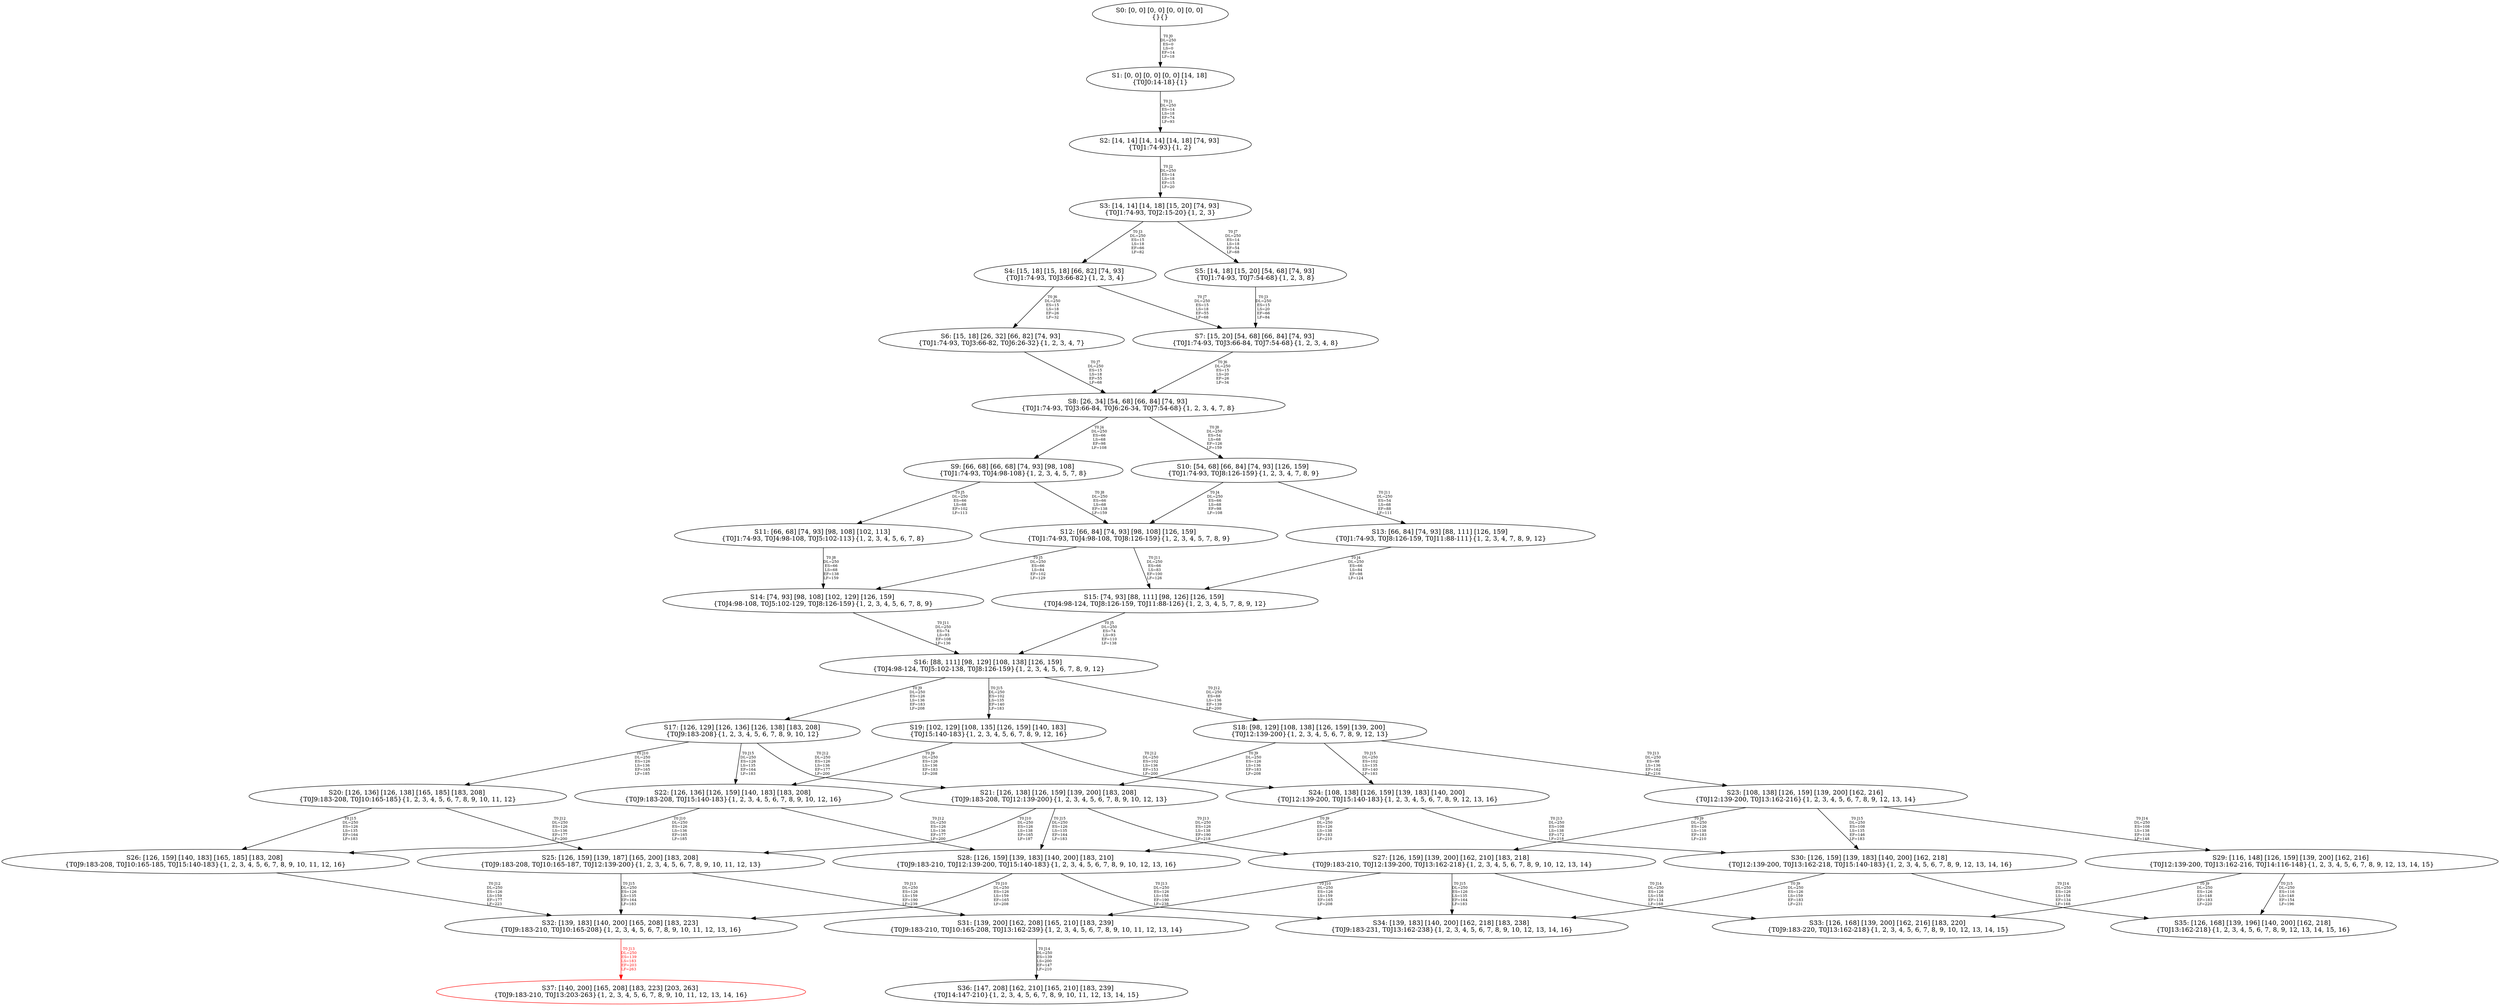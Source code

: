 digraph {
	S0[label="S0: [0, 0] [0, 0] [0, 0] [0, 0] \n{}{}"];
	S1[label="S1: [0, 0] [0, 0] [0, 0] [14, 18] \n{T0J0:14-18}{1}"];
	S2[label="S2: [14, 14] [14, 14] [14, 18] [74, 93] \n{T0J1:74-93}{1, 2}"];
	S3[label="S3: [14, 14] [14, 18] [15, 20] [74, 93] \n{T0J1:74-93, T0J2:15-20}{1, 2, 3}"];
	S4[label="S4: [15, 18] [15, 18] [66, 82] [74, 93] \n{T0J1:74-93, T0J3:66-82}{1, 2, 3, 4}"];
	S5[label="S5: [14, 18] [15, 20] [54, 68] [74, 93] \n{T0J1:74-93, T0J7:54-68}{1, 2, 3, 8}"];
	S6[label="S6: [15, 18] [26, 32] [66, 82] [74, 93] \n{T0J1:74-93, T0J3:66-82, T0J6:26-32}{1, 2, 3, 4, 7}"];
	S7[label="S7: [15, 20] [54, 68] [66, 84] [74, 93] \n{T0J1:74-93, T0J3:66-84, T0J7:54-68}{1, 2, 3, 4, 8}"];
	S8[label="S8: [26, 34] [54, 68] [66, 84] [74, 93] \n{T0J1:74-93, T0J3:66-84, T0J6:26-34, T0J7:54-68}{1, 2, 3, 4, 7, 8}"];
	S9[label="S9: [66, 68] [66, 68] [74, 93] [98, 108] \n{T0J1:74-93, T0J4:98-108}{1, 2, 3, 4, 5, 7, 8}"];
	S10[label="S10: [54, 68] [66, 84] [74, 93] [126, 159] \n{T0J1:74-93, T0J8:126-159}{1, 2, 3, 4, 7, 8, 9}"];
	S11[label="S11: [66, 68] [74, 93] [98, 108] [102, 113] \n{T0J1:74-93, T0J4:98-108, T0J5:102-113}{1, 2, 3, 4, 5, 6, 7, 8}"];
	S12[label="S12: [66, 84] [74, 93] [98, 108] [126, 159] \n{T0J1:74-93, T0J4:98-108, T0J8:126-159}{1, 2, 3, 4, 5, 7, 8, 9}"];
	S13[label="S13: [66, 84] [74, 93] [88, 111] [126, 159] \n{T0J1:74-93, T0J8:126-159, T0J11:88-111}{1, 2, 3, 4, 7, 8, 9, 12}"];
	S14[label="S14: [74, 93] [98, 108] [102, 129] [126, 159] \n{T0J4:98-108, T0J5:102-129, T0J8:126-159}{1, 2, 3, 4, 5, 6, 7, 8, 9}"];
	S15[label="S15: [74, 93] [88, 111] [98, 126] [126, 159] \n{T0J4:98-124, T0J8:126-159, T0J11:88-126}{1, 2, 3, 4, 5, 7, 8, 9, 12}"];
	S16[label="S16: [88, 111] [98, 129] [108, 138] [126, 159] \n{T0J4:98-124, T0J5:102-138, T0J8:126-159}{1, 2, 3, 4, 5, 6, 7, 8, 9, 12}"];
	S17[label="S17: [126, 129] [126, 136] [126, 138] [183, 208] \n{T0J9:183-208}{1, 2, 3, 4, 5, 6, 7, 8, 9, 10, 12}"];
	S18[label="S18: [98, 129] [108, 138] [126, 159] [139, 200] \n{T0J12:139-200}{1, 2, 3, 4, 5, 6, 7, 8, 9, 12, 13}"];
	S19[label="S19: [102, 129] [108, 135] [126, 159] [140, 183] \n{T0J15:140-183}{1, 2, 3, 4, 5, 6, 7, 8, 9, 12, 16}"];
	S20[label="S20: [126, 136] [126, 138] [165, 185] [183, 208] \n{T0J9:183-208, T0J10:165-185}{1, 2, 3, 4, 5, 6, 7, 8, 9, 10, 11, 12}"];
	S21[label="S21: [126, 138] [126, 159] [139, 200] [183, 208] \n{T0J9:183-208, T0J12:139-200}{1, 2, 3, 4, 5, 6, 7, 8, 9, 10, 12, 13}"];
	S22[label="S22: [126, 136] [126, 159] [140, 183] [183, 208] \n{T0J9:183-208, T0J15:140-183}{1, 2, 3, 4, 5, 6, 7, 8, 9, 10, 12, 16}"];
	S23[label="S23: [108, 138] [126, 159] [139, 200] [162, 216] \n{T0J12:139-200, T0J13:162-216}{1, 2, 3, 4, 5, 6, 7, 8, 9, 12, 13, 14}"];
	S24[label="S24: [108, 138] [126, 159] [139, 183] [140, 200] \n{T0J12:139-200, T0J15:140-183}{1, 2, 3, 4, 5, 6, 7, 8, 9, 12, 13, 16}"];
	S25[label="S25: [126, 159] [139, 187] [165, 200] [183, 208] \n{T0J9:183-208, T0J10:165-187, T0J12:139-200}{1, 2, 3, 4, 5, 6, 7, 8, 9, 10, 11, 12, 13}"];
	S26[label="S26: [126, 159] [140, 183] [165, 185] [183, 208] \n{T0J9:183-208, T0J10:165-185, T0J15:140-183}{1, 2, 3, 4, 5, 6, 7, 8, 9, 10, 11, 12, 16}"];
	S27[label="S27: [126, 159] [139, 200] [162, 210] [183, 218] \n{T0J9:183-210, T0J12:139-200, T0J13:162-218}{1, 2, 3, 4, 5, 6, 7, 8, 9, 10, 12, 13, 14}"];
	S28[label="S28: [126, 159] [139, 183] [140, 200] [183, 210] \n{T0J9:183-210, T0J12:139-200, T0J15:140-183}{1, 2, 3, 4, 5, 6, 7, 8, 9, 10, 12, 13, 16}"];
	S29[label="S29: [116, 148] [126, 159] [139, 200] [162, 216] \n{T0J12:139-200, T0J13:162-216, T0J14:116-148}{1, 2, 3, 4, 5, 6, 7, 8, 9, 12, 13, 14, 15}"];
	S30[label="S30: [126, 159] [139, 183] [140, 200] [162, 218] \n{T0J12:139-200, T0J13:162-218, T0J15:140-183}{1, 2, 3, 4, 5, 6, 7, 8, 9, 12, 13, 14, 16}"];
	S31[label="S31: [139, 200] [162, 208] [165, 210] [183, 239] \n{T0J9:183-210, T0J10:165-208, T0J13:162-239}{1, 2, 3, 4, 5, 6, 7, 8, 9, 10, 11, 12, 13, 14}"];
	S32[label="S32: [139, 183] [140, 200] [165, 208] [183, 223] \n{T0J9:183-210, T0J10:165-208}{1, 2, 3, 4, 5, 6, 7, 8, 9, 10, 11, 12, 13, 16}"];
	S33[label="S33: [126, 168] [139, 200] [162, 216] [183, 220] \n{T0J9:183-220, T0J13:162-218}{1, 2, 3, 4, 5, 6, 7, 8, 9, 10, 12, 13, 14, 15}"];
	S34[label="S34: [139, 183] [140, 200] [162, 218] [183, 238] \n{T0J9:183-231, T0J13:162-238}{1, 2, 3, 4, 5, 6, 7, 8, 9, 10, 12, 13, 14, 16}"];
	S35[label="S35: [126, 168] [139, 196] [140, 200] [162, 218] \n{T0J13:162-218}{1, 2, 3, 4, 5, 6, 7, 8, 9, 12, 13, 14, 15, 16}"];
	S36[label="S36: [147, 208] [162, 210] [165, 210] [183, 239] \n{T0J14:147-210}{1, 2, 3, 4, 5, 6, 7, 8, 9, 10, 11, 12, 13, 14, 15}"];
	S37[label="S37: [140, 200] [165, 208] [183, 223] [203, 263] \n{T0J9:183-210, T0J13:203-263}{1, 2, 3, 4, 5, 6, 7, 8, 9, 10, 11, 12, 13, 14, 16}"];
	S0 -> S1[label="T0 J0\nDL=250\nES=0\nLS=0\nEF=14\nLF=18",fontsize=8];
	S1 -> S2[label="T0 J1\nDL=250\nES=14\nLS=18\nEF=74\nLF=93",fontsize=8];
	S2 -> S3[label="T0 J2\nDL=250\nES=14\nLS=18\nEF=15\nLF=20",fontsize=8];
	S3 -> S4[label="T0 J3\nDL=250\nES=15\nLS=18\nEF=66\nLF=82",fontsize=8];
	S3 -> S5[label="T0 J7\nDL=250\nES=14\nLS=18\nEF=54\nLF=68",fontsize=8];
	S4 -> S6[label="T0 J6\nDL=250\nES=15\nLS=18\nEF=26\nLF=32",fontsize=8];
	S4 -> S7[label="T0 J7\nDL=250\nES=15\nLS=18\nEF=55\nLF=68",fontsize=8];
	S5 -> S7[label="T0 J3\nDL=250\nES=15\nLS=20\nEF=66\nLF=84",fontsize=8];
	S6 -> S8[label="T0 J7\nDL=250\nES=15\nLS=18\nEF=55\nLF=68",fontsize=8];
	S7 -> S8[label="T0 J6\nDL=250\nES=15\nLS=20\nEF=26\nLF=34",fontsize=8];
	S8 -> S9[label="T0 J4\nDL=250\nES=66\nLS=68\nEF=98\nLF=108",fontsize=8];
	S8 -> S10[label="T0 J8\nDL=250\nES=54\nLS=68\nEF=126\nLF=159",fontsize=8];
	S9 -> S11[label="T0 J5\nDL=250\nES=66\nLS=68\nEF=102\nLF=113",fontsize=8];
	S9 -> S12[label="T0 J8\nDL=250\nES=66\nLS=68\nEF=138\nLF=159",fontsize=8];
	S10 -> S12[label="T0 J4\nDL=250\nES=66\nLS=68\nEF=98\nLF=108",fontsize=8];
	S10 -> S13[label="T0 J11\nDL=250\nES=54\nLS=68\nEF=88\nLF=111",fontsize=8];
	S11 -> S14[label="T0 J8\nDL=250\nES=66\nLS=68\nEF=138\nLF=159",fontsize=8];
	S12 -> S14[label="T0 J5\nDL=250\nES=66\nLS=84\nEF=102\nLF=129",fontsize=8];
	S12 -> S15[label="T0 J11\nDL=250\nES=66\nLS=83\nEF=100\nLF=126",fontsize=8];
	S13 -> S15[label="T0 J4\nDL=250\nES=66\nLS=84\nEF=98\nLF=124",fontsize=8];
	S14 -> S16[label="T0 J11\nDL=250\nES=74\nLS=93\nEF=108\nLF=136",fontsize=8];
	S15 -> S16[label="T0 J5\nDL=250\nES=74\nLS=93\nEF=110\nLF=138",fontsize=8];
	S16 -> S17[label="T0 J9\nDL=250\nES=126\nLS=136\nEF=183\nLF=208",fontsize=8];
	S16 -> S18[label="T0 J12\nDL=250\nES=88\nLS=136\nEF=139\nLF=200",fontsize=8];
	S16 -> S19[label="T0 J15\nDL=250\nES=102\nLS=135\nEF=140\nLF=183",fontsize=8];
	S17 -> S20[label="T0 J10\nDL=250\nES=126\nLS=136\nEF=165\nLF=185",fontsize=8];
	S17 -> S21[label="T0 J12\nDL=250\nES=126\nLS=136\nEF=177\nLF=200",fontsize=8];
	S17 -> S22[label="T0 J15\nDL=250\nES=126\nLS=135\nEF=164\nLF=183",fontsize=8];
	S18 -> S21[label="T0 J9\nDL=250\nES=126\nLS=136\nEF=183\nLF=208",fontsize=8];
	S18 -> S23[label="T0 J13\nDL=250\nES=98\nLS=136\nEF=162\nLF=216",fontsize=8];
	S18 -> S24[label="T0 J15\nDL=250\nES=102\nLS=135\nEF=140\nLF=183",fontsize=8];
	S19 -> S22[label="T0 J9\nDL=250\nES=126\nLS=136\nEF=183\nLF=208",fontsize=8];
	S19 -> S24[label="T0 J12\nDL=250\nES=102\nLS=136\nEF=153\nLF=200",fontsize=8];
	S20 -> S25[label="T0 J12\nDL=250\nES=126\nLS=136\nEF=177\nLF=200",fontsize=8];
	S20 -> S26[label="T0 J15\nDL=250\nES=126\nLS=135\nEF=164\nLF=183",fontsize=8];
	S21 -> S25[label="T0 J10\nDL=250\nES=126\nLS=138\nEF=165\nLF=187",fontsize=8];
	S21 -> S27[label="T0 J13\nDL=250\nES=126\nLS=138\nEF=190\nLF=218",fontsize=8];
	S21 -> S28[label="T0 J15\nDL=250\nES=126\nLS=135\nEF=164\nLF=183",fontsize=8];
	S22 -> S26[label="T0 J10\nDL=250\nES=126\nLS=136\nEF=165\nLF=185",fontsize=8];
	S22 -> S28[label="T0 J12\nDL=250\nES=126\nLS=136\nEF=177\nLF=200",fontsize=8];
	S23 -> S27[label="T0 J9\nDL=250\nES=126\nLS=138\nEF=183\nLF=210",fontsize=8];
	S23 -> S29[label="T0 J14\nDL=250\nES=108\nLS=138\nEF=116\nLF=148",fontsize=8];
	S23 -> S30[label="T0 J15\nDL=250\nES=108\nLS=135\nEF=146\nLF=183",fontsize=8];
	S24 -> S28[label="T0 J9\nDL=250\nES=126\nLS=138\nEF=183\nLF=210",fontsize=8];
	S24 -> S30[label="T0 J13\nDL=250\nES=108\nLS=138\nEF=172\nLF=218",fontsize=8];
	S25 -> S31[label="T0 J13\nDL=250\nES=126\nLS=159\nEF=190\nLF=239",fontsize=8];
	S25 -> S32[label="T0 J15\nDL=250\nES=126\nLS=135\nEF=164\nLF=183",fontsize=8];
	S26 -> S32[label="T0 J12\nDL=250\nES=126\nLS=159\nEF=177\nLF=223",fontsize=8];
	S27 -> S31[label="T0 J10\nDL=250\nES=126\nLS=159\nEF=165\nLF=208",fontsize=8];
	S27 -> S33[label="T0 J14\nDL=250\nES=126\nLS=158\nEF=134\nLF=168",fontsize=8];
	S27 -> S34[label="T0 J15\nDL=250\nES=126\nLS=135\nEF=164\nLF=183",fontsize=8];
	S28 -> S32[label="T0 J10\nDL=250\nES=126\nLS=159\nEF=165\nLF=208",fontsize=8];
	S28 -> S34[label="T0 J13\nDL=250\nES=126\nLS=158\nEF=190\nLF=238",fontsize=8];
	S29 -> S33[label="T0 J9\nDL=250\nES=126\nLS=148\nEF=183\nLF=220",fontsize=8];
	S29 -> S35[label="T0 J15\nDL=250\nES=116\nLS=148\nEF=154\nLF=196",fontsize=8];
	S30 -> S34[label="T0 J9\nDL=250\nES=126\nLS=159\nEF=183\nLF=231",fontsize=8];
	S30 -> S35[label="T0 J14\nDL=250\nES=126\nLS=158\nEF=134\nLF=168",fontsize=8];
	S31 -> S36[label="T0 J14\nDL=250\nES=139\nLS=200\nEF=147\nLF=210",fontsize=8];
	S32 -> S37[label="T0 J13\nDL=250\nES=139\nLS=183\nEF=203\nLF=263",color=Red,fontcolor=Red,fontsize=8];
S37[color=Red];
}
